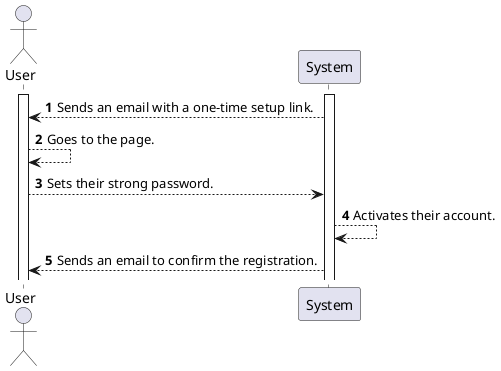 @startuml
'https://plantuml.com/sequence-diagram

autonumber
actor "User" as USER
participant "System" as SYS

activate SYS
activate USER

SYS --> USER : Sends an email with a one-time setup link.

USER --> USER : Goes to the page.

USER --> SYS : Sets their strong password.

SYS --> SYS : Activates their account.

SYS --> USER : Sends an email to confirm the registration.

@enduml
